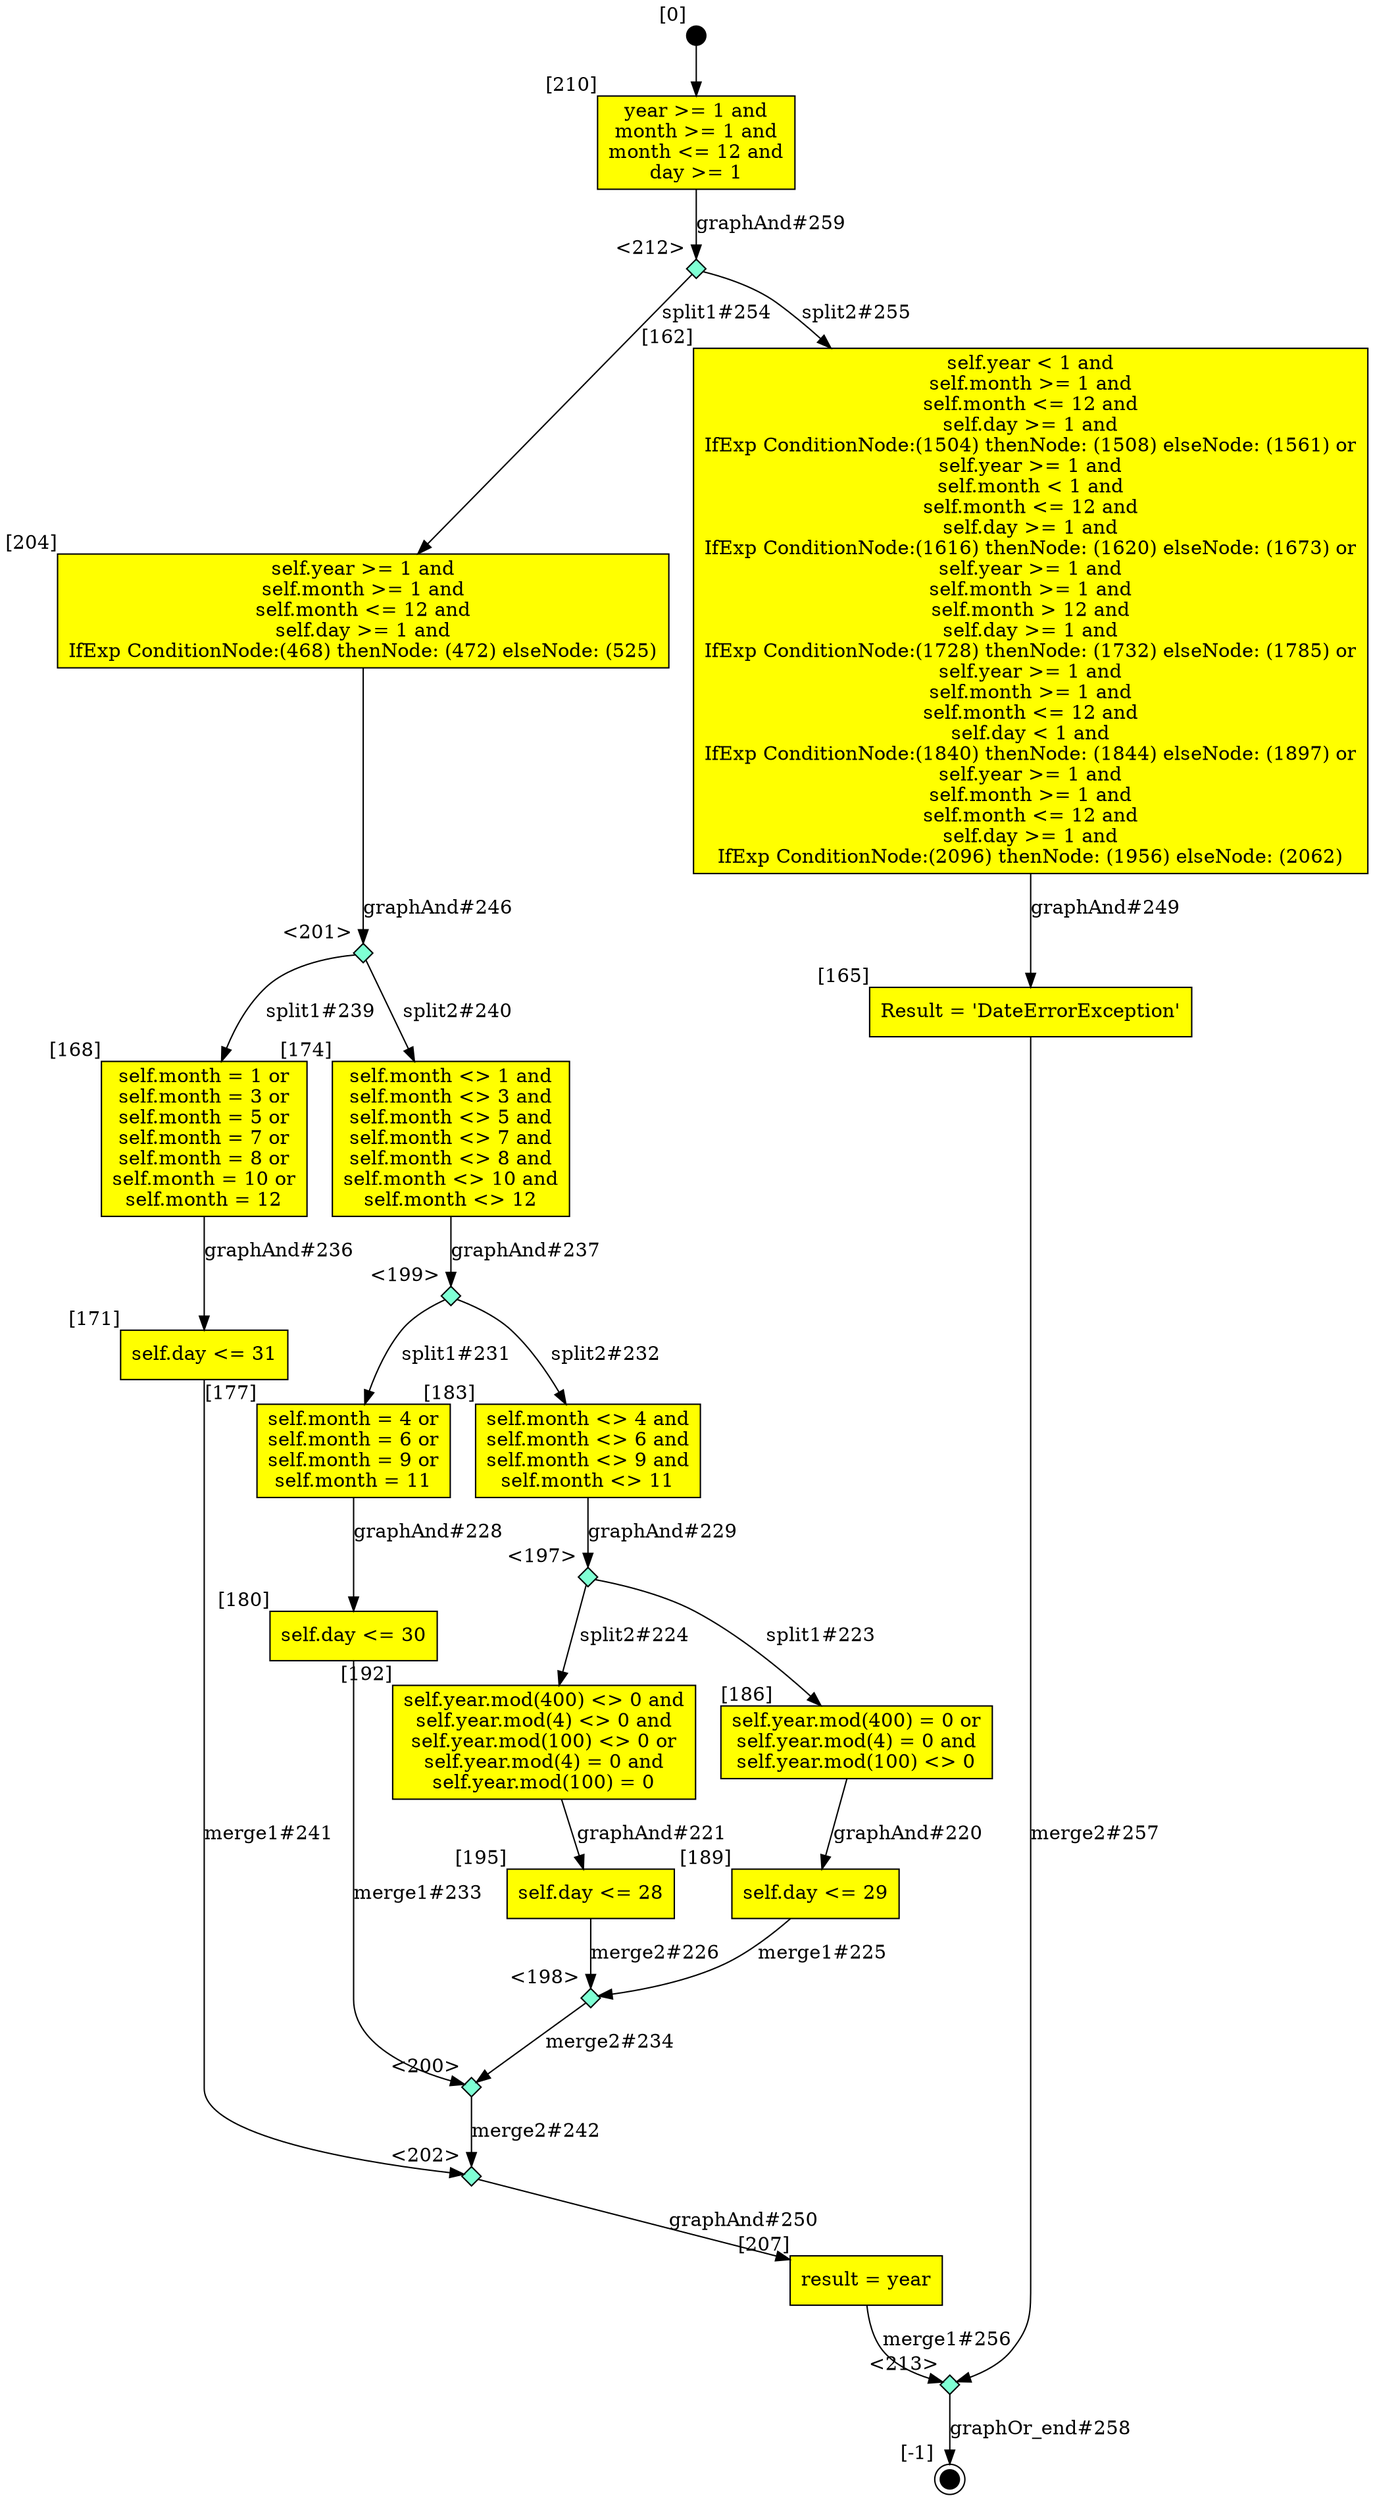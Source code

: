 digraph CLG {
  192 [shape="box", label="self.year.mod(400) <> 0 and
self.year.mod(4) <> 0 and
self.year.mod(100) <> 0 or
self.year.mod(4) = 0 and
self.year.mod(100) = 0
", style=filled, fillcolor=yellow, xlabel="[192]"];
  195 [shape="box", label="self.day <= 28", style=filled, fillcolor=yellow, xlabel="[195]"];
  197 [shape="diamond", label="", xlabel="<197>", style=filled, fillcolor=aquamarine, fixedsize=true, width=.2, height=.2];
  198 [shape="diamond", label="", xlabel="<198>", style=filled, fillcolor=aquamarine, fixedsize=true, width=.2, height=.2];
  199 [shape="diamond", label="", xlabel="<199>", style=filled, fillcolor=aquamarine, fixedsize=true, width=.2, height=.2];
  200 [shape="diamond", label="", xlabel="<200>", style=filled, fillcolor=aquamarine, fixedsize=true, width=.2, height=.2];
  201 [shape="diamond", label="", xlabel="<201>", style=filled, fillcolor=aquamarine, fixedsize=true, width=.2, height=.2];
  202 [shape="diamond", label="", xlabel="<202>", style=filled, fillcolor=aquamarine, fixedsize=true, width=.2, height=.2];
  204 [shape="box", label="self.year >= 1 and
self.month >= 1 and
self.month <= 12 and
self.day >= 1 and
IfExp ConditionNode:(468) thenNode: (472) elseNode: (525)
", style=filled, fillcolor=yellow, xlabel="[204]"];
  207 [shape="box", label="result = year", style=filled, fillcolor=yellow, xlabel="[207]"];
  209 [style=filled, fillcolor=black, shape="circle", label="", fixedsize=true, width=.2, height=.2, xlabel="[0]"];
  210 [shape="box", label="year >= 1 and
month >= 1 and
month <= 12 and
day >= 1
", style=filled, fillcolor=yellow, xlabel="[210]"];
  212 [shape="diamond", label="", xlabel="<212>", style=filled, fillcolor=aquamarine, fixedsize=true, width=.2, height=.2];
  213 [shape="diamond", label="", xlabel="<213>", style=filled, fillcolor=aquamarine, fixedsize=true, width=.2, height=.2];
  162 [shape="box", label="self.year < 1 and
self.month >= 1 and
self.month <= 12 and
self.day >= 1 and
IfExp ConditionNode:(1504) thenNode: (1508) elseNode: (1561) or
self.year >= 1 and
self.month < 1 and
self.month <= 12 and
self.day >= 1 and
IfExp ConditionNode:(1616) thenNode: (1620) elseNode: (1673) or
self.year >= 1 and
self.month >= 1 and
self.month > 12 and
self.day >= 1 and
IfExp ConditionNode:(1728) thenNode: (1732) elseNode: (1785) or
self.year >= 1 and
self.month >= 1 and
self.month <= 12 and
self.day < 1 and
IfExp ConditionNode:(1840) thenNode: (1844) elseNode: (1897) or
self.year >= 1 and
self.month >= 1 and
self.month <= 12 and
self.day >= 1 and
IfExp ConditionNode:(2096) thenNode: (1956) elseNode: (2062)
", style=filled, fillcolor=yellow, xlabel="[162]"];
  165 [shape="box", label="Result = 'DateErrorException'", style=filled, fillcolor=yellow, xlabel="[165]"];
  166 [style=filled, fillcolor=black, shape="doublecircle", label="", fixedsize=true, width=.2, height=.2, xlabel="[-1]"];
  168 [shape="box", label="self.month = 1 or
self.month = 3 or
self.month = 5 or
self.month = 7 or
self.month = 8 or
self.month = 10 or
self.month = 12
", style=filled, fillcolor=yellow, xlabel="[168]"];
  171 [shape="box", label="self.day <= 31", style=filled, fillcolor=yellow, xlabel="[171]"];
  174 [shape="box", label="self.month <> 1 and
self.month <> 3 and
self.month <> 5 and
self.month <> 7 and
self.month <> 8 and
self.month <> 10 and
self.month <> 12
", style=filled, fillcolor=yellow, xlabel="[174]"];
  177 [shape="box", label="self.month = 4 or
self.month = 6 or
self.month = 9 or
self.month = 11
", style=filled, fillcolor=yellow, xlabel="[177]"];
  180 [shape="box", label="self.day <= 30", style=filled, fillcolor=yellow, xlabel="[180]"];
  183 [shape="box", label="self.month <> 4 and
self.month <> 6 and
self.month <> 9 and
self.month <> 11
", style=filled, fillcolor=yellow, xlabel="[183]"];
  186 [shape="box", label="self.year.mod(400) = 0 or
self.year.mod(4) = 0 and
self.year.mod(100) <> 0
", style=filled, fillcolor=yellow, xlabel="[186]"];
  189 [shape="box", label="self.day <= 29", style=filled, fillcolor=yellow, xlabel="[189]"];
  207 -> 213[label="merge1#256"];
  165 -> 213[label="merge2#257"];
  213 -> 166[label="graphOr_end#258"];
  210 -> 212[label="graphAnd#259"];
  186 -> 189[label="graphAnd#220"];
  192 -> 195[label="graphAnd#221"];
  197 -> 186[label="split1#223"];
  197 -> 192[label="split2#224"];
  189 -> 198[label="merge1#225"];
  195 -> 198[label="merge2#226"];
  177 -> 180[label="graphAnd#228"];
  183 -> 197[label="graphAnd#229"];
  199 -> 177[label="split1#231"];
  199 -> 183[label="split2#232"];
  180 -> 200[label="merge1#233"];
  198 -> 200[label="merge2#234"];
  168 -> 171[label="graphAnd#236"];
  174 -> 199[label="graphAnd#237"];
  201 -> 168[label="split1#239"];
  201 -> 174[label="split2#240"];
  171 -> 202[label="merge1#241"];
  200 -> 202[label="merge2#242"];
  204 -> 201[label="graphAnd#246"];
  162 -> 165[label="graphAnd#249"];
  202 -> 207[label="graphAnd#250"];
  209 -> 210;
  212 -> 204[label="split1#254"];
  212 -> 162[label="split2#255"];
}
